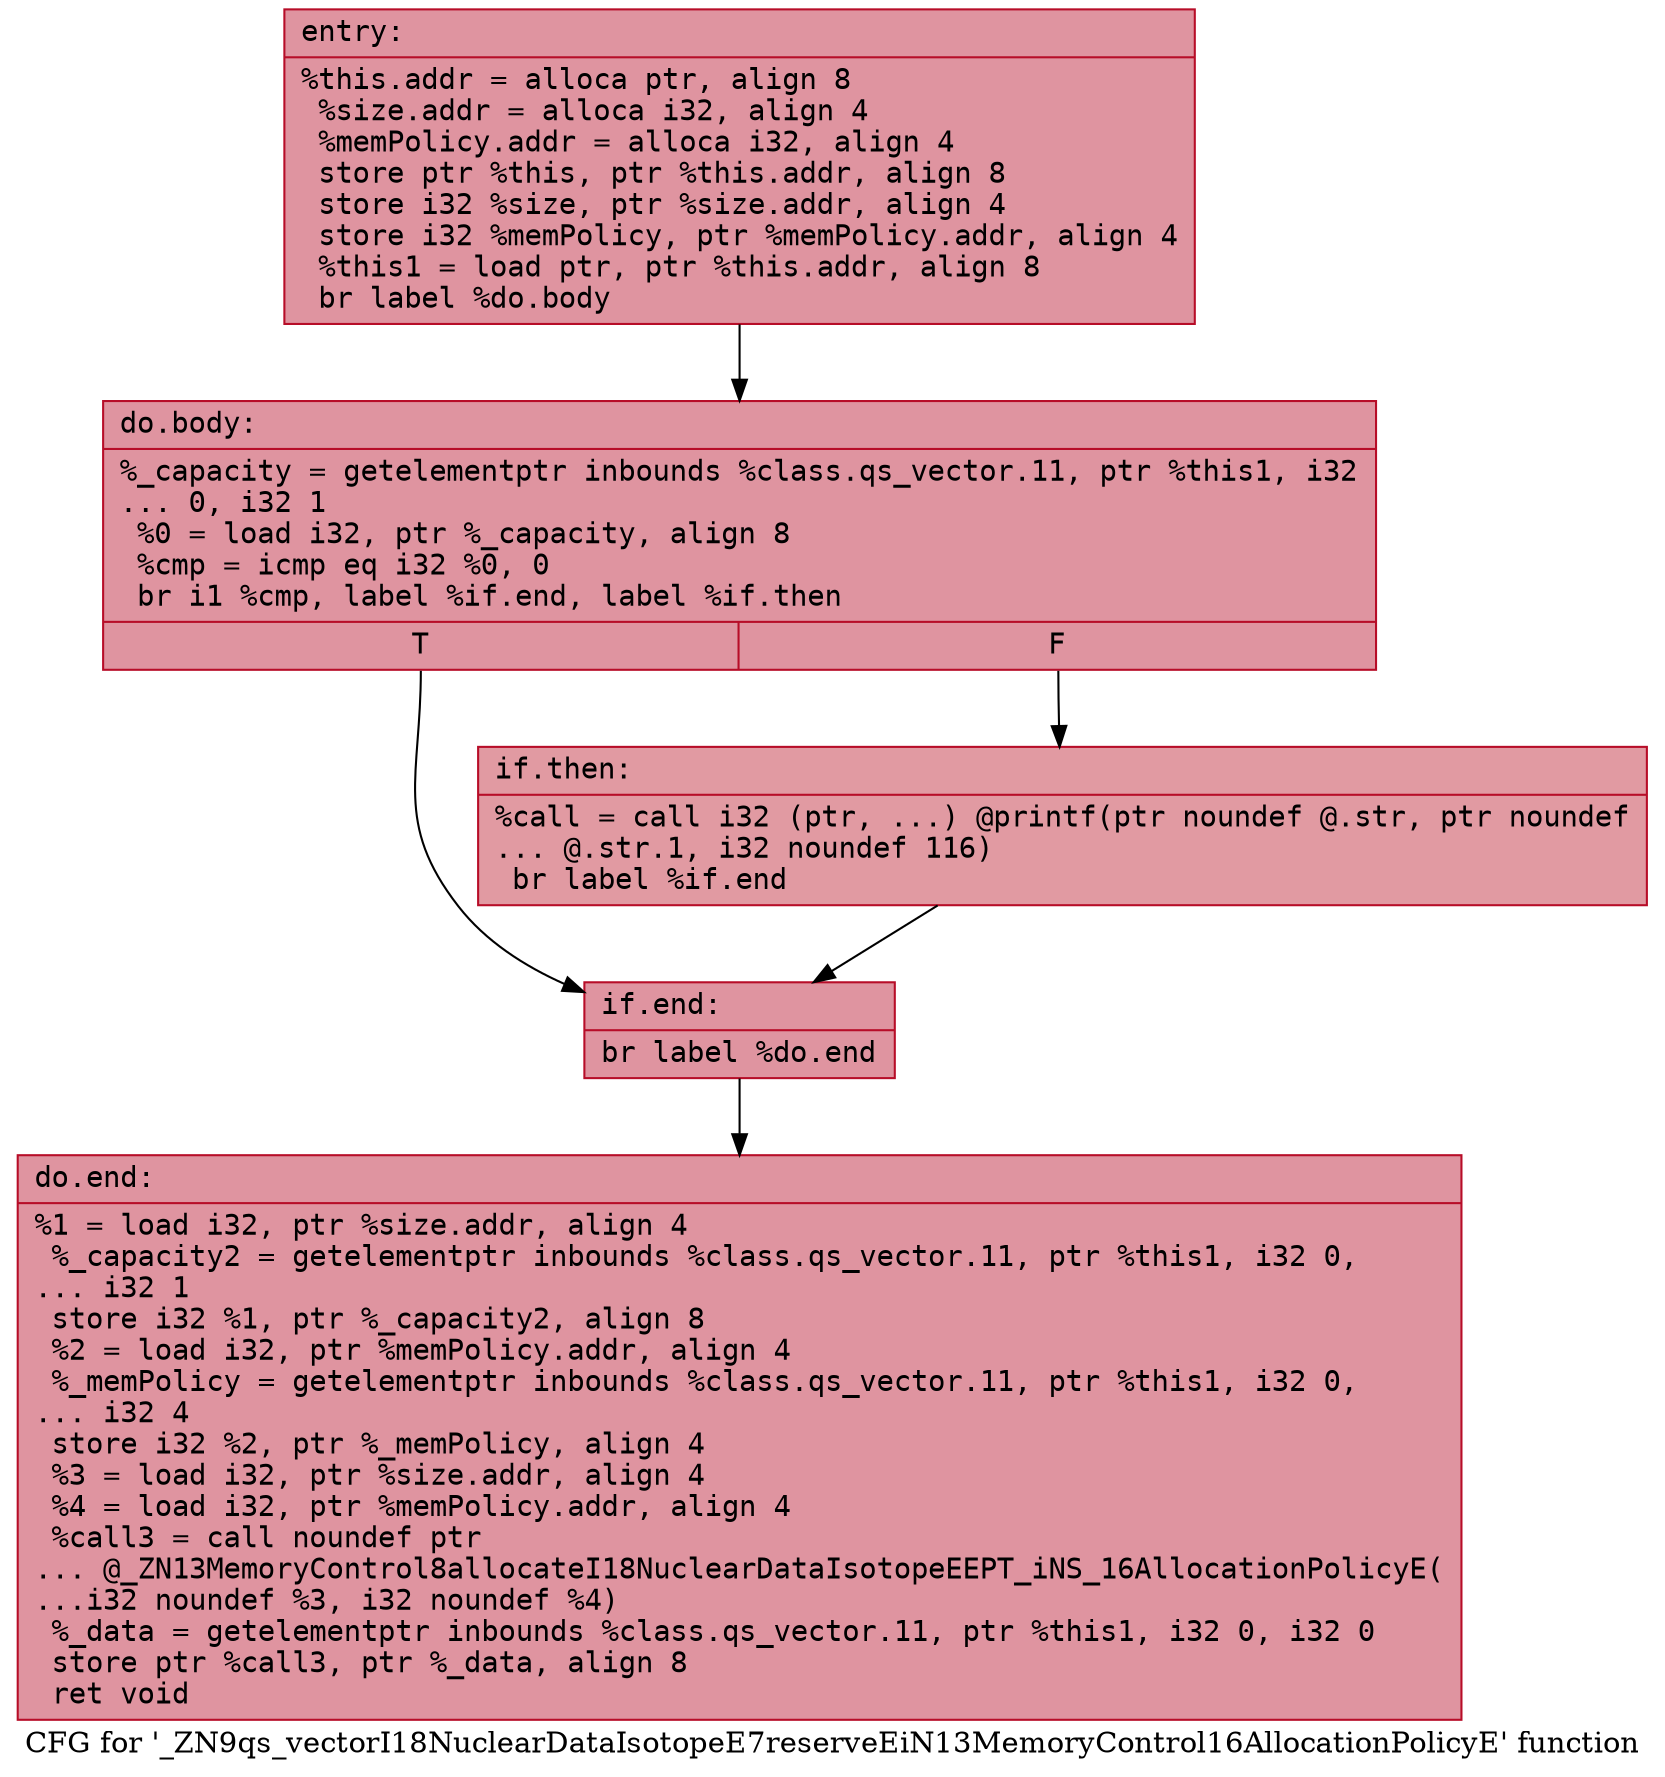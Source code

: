 digraph "CFG for '_ZN9qs_vectorI18NuclearDataIsotopeE7reserveEiN13MemoryControl16AllocationPolicyE' function" {
	label="CFG for '_ZN9qs_vectorI18NuclearDataIsotopeE7reserveEiN13MemoryControl16AllocationPolicyE' function";

	Node0x55dab46e1a90 [shape=record,color="#b70d28ff", style=filled, fillcolor="#b70d2870" fontname="Courier",label="{entry:\l|  %this.addr = alloca ptr, align 8\l  %size.addr = alloca i32, align 4\l  %memPolicy.addr = alloca i32, align 4\l  store ptr %this, ptr %this.addr, align 8\l  store i32 %size, ptr %size.addr, align 4\l  store i32 %memPolicy, ptr %memPolicy.addr, align 4\l  %this1 = load ptr, ptr %this.addr, align 8\l  br label %do.body\l}"];
	Node0x55dab46e1a90 -> Node0x55dab46e1ec0[tooltip="entry -> do.body\nProbability 100.00%" ];
	Node0x55dab46e1ec0 [shape=record,color="#b70d28ff", style=filled, fillcolor="#b70d2870" fontname="Courier",label="{do.body:\l|  %_capacity = getelementptr inbounds %class.qs_vector.11, ptr %this1, i32\l... 0, i32 1\l  %0 = load i32, ptr %_capacity, align 8\l  %cmp = icmp eq i32 %0, 0\l  br i1 %cmp, label %if.end, label %if.then\l|{<s0>T|<s1>F}}"];
	Node0x55dab46e1ec0:s0 -> Node0x55dab46e21c0[tooltip="do.body -> if.end\nProbability 37.50%" ];
	Node0x55dab46e1ec0:s1 -> Node0x55dab46e2230[tooltip="do.body -> if.then\nProbability 62.50%" ];
	Node0x55dab46e2230 [shape=record,color="#b70d28ff", style=filled, fillcolor="#bb1b2c70" fontname="Courier",label="{if.then:\l|  %call = call i32 (ptr, ...) @printf(ptr noundef @.str, ptr noundef\l... @.str.1, i32 noundef 116)\l  br label %if.end\l}"];
	Node0x55dab46e2230 -> Node0x55dab46e21c0[tooltip="if.then -> if.end\nProbability 100.00%" ];
	Node0x55dab46e21c0 [shape=record,color="#b70d28ff", style=filled, fillcolor="#b70d2870" fontname="Courier",label="{if.end:\l|  br label %do.end\l}"];
	Node0x55dab46e21c0 -> Node0x55dab46e2550[tooltip="if.end -> do.end\nProbability 100.00%" ];
	Node0x55dab46e2550 [shape=record,color="#b70d28ff", style=filled, fillcolor="#b70d2870" fontname="Courier",label="{do.end:\l|  %1 = load i32, ptr %size.addr, align 4\l  %_capacity2 = getelementptr inbounds %class.qs_vector.11, ptr %this1, i32 0,\l... i32 1\l  store i32 %1, ptr %_capacity2, align 8\l  %2 = load i32, ptr %memPolicy.addr, align 4\l  %_memPolicy = getelementptr inbounds %class.qs_vector.11, ptr %this1, i32 0,\l... i32 4\l  store i32 %2, ptr %_memPolicy, align 4\l  %3 = load i32, ptr %size.addr, align 4\l  %4 = load i32, ptr %memPolicy.addr, align 4\l  %call3 = call noundef ptr\l... @_ZN13MemoryControl8allocateI18NuclearDataIsotopeEEPT_iNS_16AllocationPolicyE(\l...i32 noundef %3, i32 noundef %4)\l  %_data = getelementptr inbounds %class.qs_vector.11, ptr %this1, i32 0, i32 0\l  store ptr %call3, ptr %_data, align 8\l  ret void\l}"];
}
